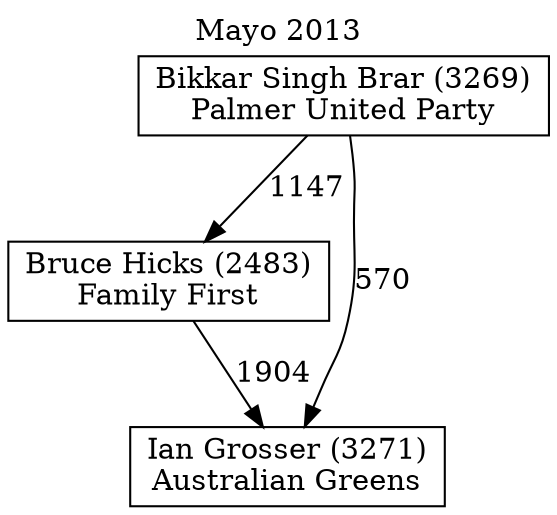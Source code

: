 // House preference flow
digraph "Ian Grosser (3271)_Mayo_2013" {
	graph [label="Mayo 2013" labelloc=t mclimit=10]
	node [shape=box]
	"Bikkar Singh Brar (3269)" [label="Bikkar Singh Brar (3269)
Palmer United Party"]
	"Bruce Hicks (2483)" [label="Bruce Hicks (2483)
Family First"]
	"Ian Grosser (3271)" [label="Ian Grosser (3271)
Australian Greens"]
	"Bikkar Singh Brar (3269)" -> "Bruce Hicks (2483)" [label=1147]
	"Bikkar Singh Brar (3269)" -> "Ian Grosser (3271)" [label=570]
	"Bruce Hicks (2483)" -> "Ian Grosser (3271)" [label=1904]
}
